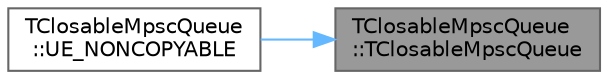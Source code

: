 digraph "TClosableMpscQueue::TClosableMpscQueue"
{
 // INTERACTIVE_SVG=YES
 // LATEX_PDF_SIZE
  bgcolor="transparent";
  edge [fontname=Helvetica,fontsize=10,labelfontname=Helvetica,labelfontsize=10];
  node [fontname=Helvetica,fontsize=10,shape=box,height=0.2,width=0.4];
  rankdir="RL";
  Node1 [id="Node000001",label="TClosableMpscQueue\l::TClosableMpscQueue",height=0.2,width=0.4,color="gray40", fillcolor="grey60", style="filled", fontcolor="black",tooltip=" "];
  Node1 -> Node2 [id="edge1_Node000001_Node000002",dir="back",color="steelblue1",style="solid",tooltip=" "];
  Node2 [id="Node000002",label="TClosableMpscQueue\l::UE_NONCOPYABLE",height=0.2,width=0.4,color="grey40", fillcolor="white", style="filled",URL="$dd/d6b/classTClosableMpscQueue.html#ab0573e90c9603cb1f122070a7ff31f7a",tooltip=" "];
}
